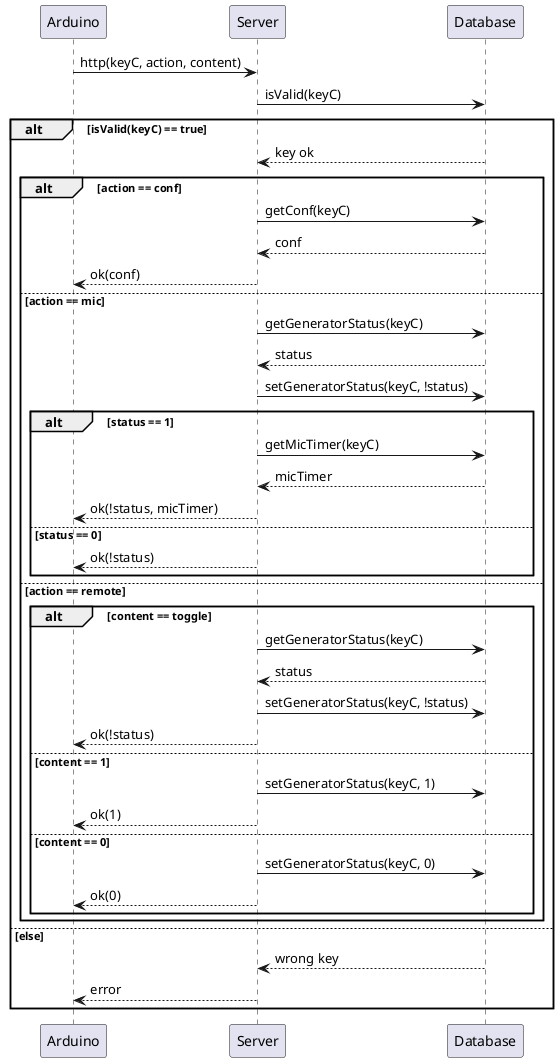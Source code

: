 @startuml

Arduino -> Server : http(keyC, action, content)
Server -> Database : isValid(keyC)

alt isValid(keyC) == true
    Database --> Server : key ok

    alt action == conf
        Server -> Database : getConf(keyC)
        Database --> Server : conf
        Server --> Arduino : ok(conf)
    else action == mic
        Server -> Database : getGeneratorStatus(keyC)
        Database --> Server : status

        Server -> Database : setGeneratorStatus(keyC, !status)
        alt status == 1
            Server -> Database : getMicTimer(keyC)
            Database --> Server : micTimer
            Server --> Arduino : ok(!status, micTimer)
        else status == 0
            Server --> Arduino : ok(!status)
        end
    else action == remote
        alt content == toggle
            Server -> Database : getGeneratorStatus(keyC)
            Database --> Server : status
            Server -> Database : setGeneratorStatus(keyC, !status)
            Server --> Arduino : ok(!status)
        else content == 1
            Server -> Database : setGeneratorStatus(keyC, 1)
            Server --> Arduino : ok(1)
        else content == 0
            Server -> Database : setGeneratorStatus(keyC, 0)
            Server --> Arduino : ok(0)
        end
    end
else else
    Database --> Server : wrong key
    Server --> Arduino : error
end

@enduml